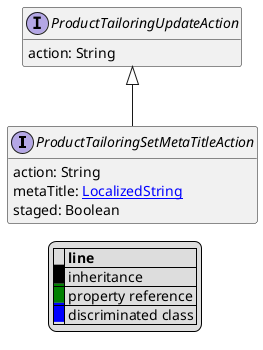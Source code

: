 @startuml

hide empty fields
hide empty methods
legend
|= |= line |
|<back:black>   </back>| inheritance |
|<back:green>   </back>| property reference |
|<back:blue>   </back>| discriminated class |
endlegend
interface ProductTailoringSetMetaTitleAction [[ProductTailoringSetMetaTitleAction.svg]] extends ProductTailoringUpdateAction {
    action: String
    metaTitle: [[LocalizedString.svg LocalizedString]]
    staged: Boolean
}
interface ProductTailoringUpdateAction [[ProductTailoringUpdateAction.svg]]  {
    action: String
}





@enduml
